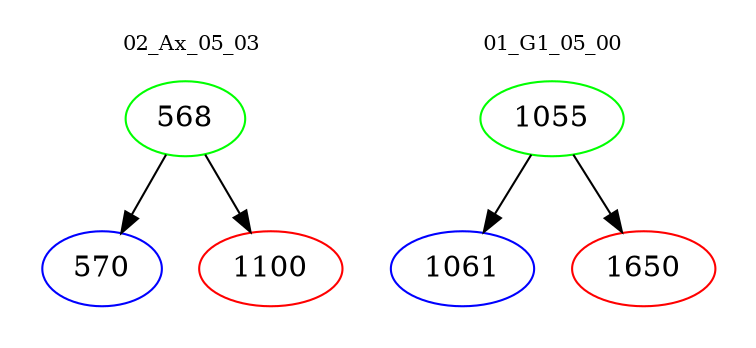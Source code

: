 digraph{
subgraph cluster_0 {
color = white
label = "02_Ax_05_03";
fontsize=10;
T0_568 [label="568", color="green"]
T0_568 -> T0_570 [color="black"]
T0_570 [label="570", color="blue"]
T0_568 -> T0_1100 [color="black"]
T0_1100 [label="1100", color="red"]
}
subgraph cluster_1 {
color = white
label = "01_G1_05_00";
fontsize=10;
T1_1055 [label="1055", color="green"]
T1_1055 -> T1_1061 [color="black"]
T1_1061 [label="1061", color="blue"]
T1_1055 -> T1_1650 [color="black"]
T1_1650 [label="1650", color="red"]
}
}
